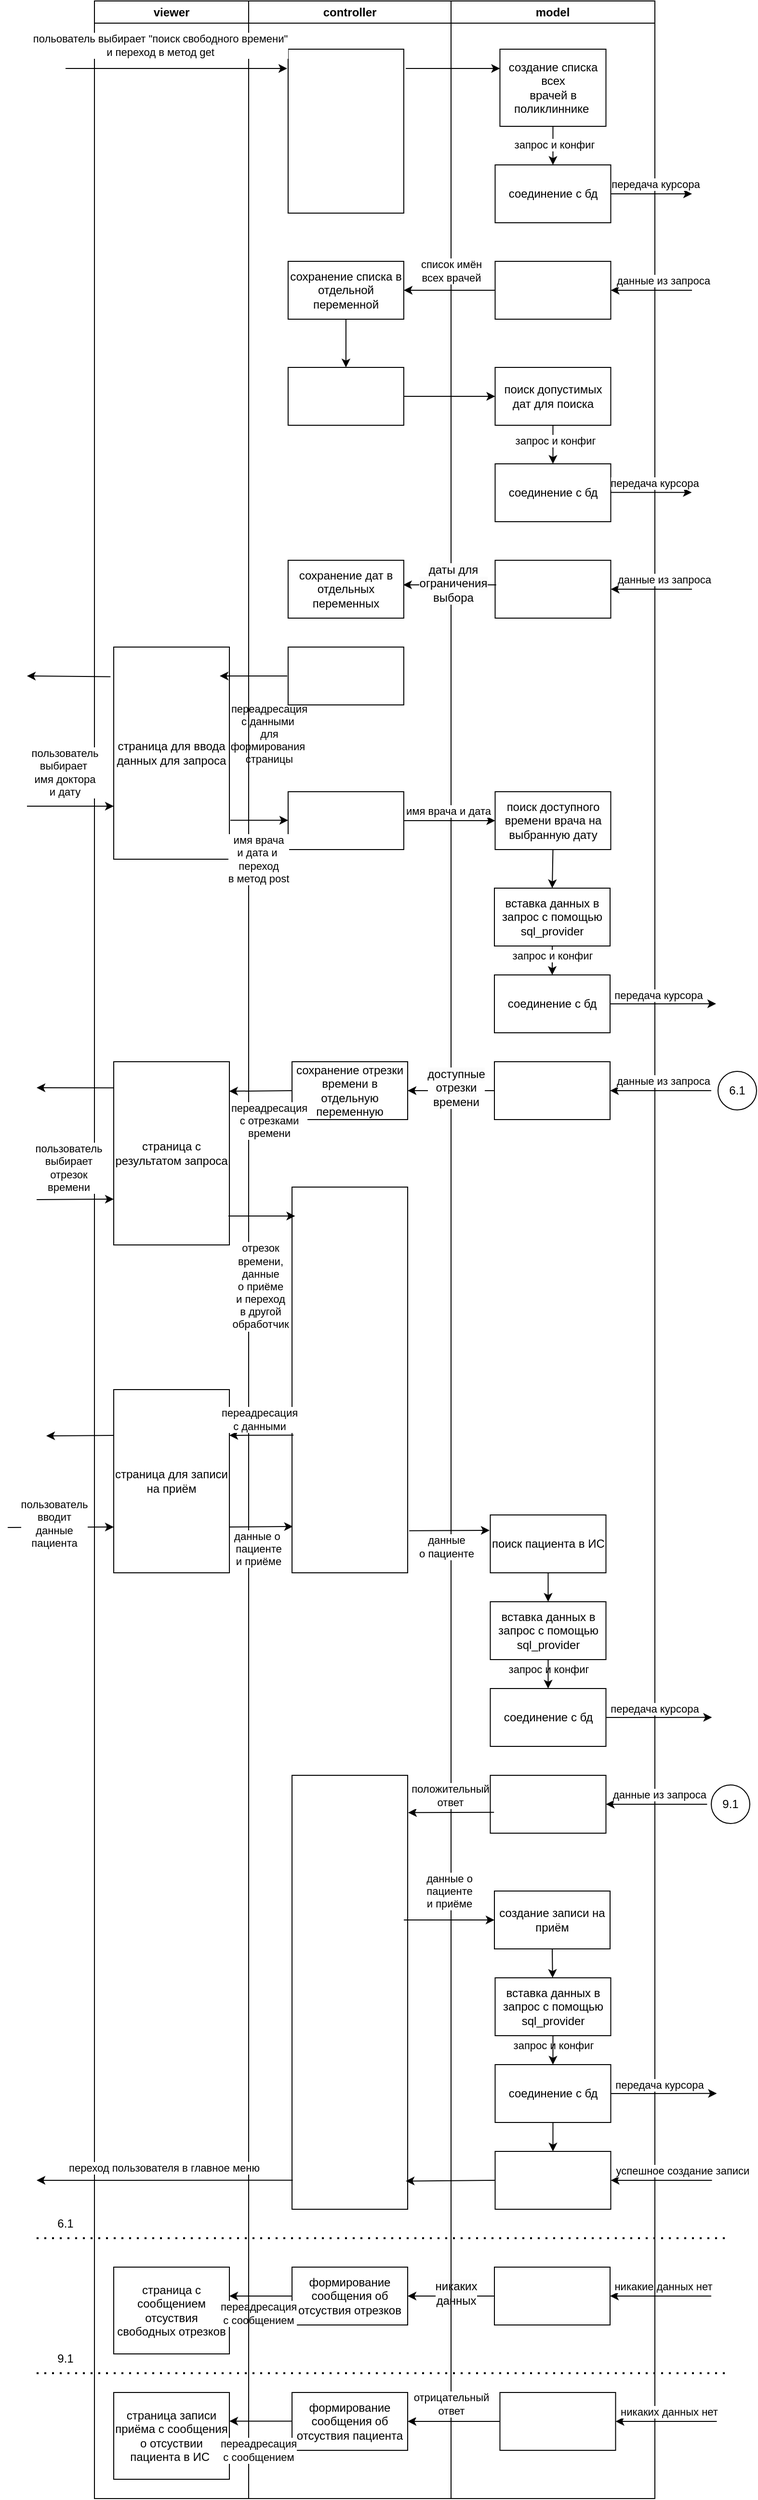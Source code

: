 <mxfile version="24.7.17">
  <diagram name="Страница — 1" id="UTkJiOwMuul65eg08QEO">
    <mxGraphModel dx="1657" dy="1751" grid="1" gridSize="10" guides="1" tooltips="1" connect="1" arrows="1" fold="1" page="1" pageScale="1" pageWidth="827" pageHeight="1169" math="0" shadow="0">
      <root>
        <mxCell id="0" />
        <mxCell id="1" parent="0" />
        <mxCell id="BD787PztK2rrlkulpmsB-1" value="viewer" style="swimlane;whiteSpace=wrap;html=1;" parent="1" vertex="1">
          <mxGeometry x="130" y="20" width="160" height="2590" as="geometry" />
        </mxCell>
        <mxCell id="BD787PztK2rrlkulpmsB-3" value="страница для ввода&lt;br&gt;данных для запроса" style="rounded=0;whiteSpace=wrap;html=1;" parent="BD787PztK2rrlkulpmsB-1" vertex="1">
          <mxGeometry x="20" y="670" width="120" height="220" as="geometry" />
        </mxCell>
        <mxCell id="BD787PztK2rrlkulpmsB-41" value="" style="endArrow=classic;html=1;rounded=0;" parent="BD787PztK2rrlkulpmsB-1" edge="1">
          <mxGeometry width="50" height="50" relative="1" as="geometry">
            <mxPoint x="200" y="700" as="sourcePoint" />
            <mxPoint x="130" y="700" as="targetPoint" />
          </mxGeometry>
        </mxCell>
        <mxCell id="JJbpoZsvW3TsITats_lq-25" value="переадресация &lt;br&gt;с данными&amp;nbsp;&lt;div&gt;для &lt;br&gt;формирования&amp;nbsp;&lt;div&gt;страницы&lt;/div&gt;&lt;/div&gt;" style="edgeLabel;html=1;align=center;verticalAlign=middle;resizable=0;points=[];" vertex="1" connectable="0" parent="BD787PztK2rrlkulpmsB-41">
          <mxGeometry x="-0.363" relative="1" as="geometry">
            <mxPoint x="3" y="60" as="offset" />
          </mxGeometry>
        </mxCell>
        <mxCell id="BD787PztK2rrlkulpmsB-63" value="" style="endArrow=classic;html=1;rounded=0;exitX=-0.028;exitY=0.14;exitDx=0;exitDy=0;exitPerimeter=0;" parent="BD787PztK2rrlkulpmsB-1" source="BD787PztK2rrlkulpmsB-3" edge="1">
          <mxGeometry width="50" height="50" relative="1" as="geometry">
            <mxPoint x="223.95" y="665" as="sourcePoint" />
            <mxPoint x="-70" y="700" as="targetPoint" />
          </mxGeometry>
        </mxCell>
        <mxCell id="BD787PztK2rrlkulpmsB-64" value="" style="endArrow=classic;html=1;rounded=0;entryX=0;entryY=0.75;entryDx=0;entryDy=0;" parent="BD787PztK2rrlkulpmsB-1" target="BD787PztK2rrlkulpmsB-3" edge="1">
          <mxGeometry width="50" height="50" relative="1" as="geometry">
            <mxPoint x="-70" y="835" as="sourcePoint" />
            <mxPoint x="273.95" y="685" as="targetPoint" />
          </mxGeometry>
        </mxCell>
        <mxCell id="BD787PztK2rrlkulpmsB-103" value="пользователь &lt;br&gt;выбирает&amp;nbsp;&lt;div&gt;имя доктора &lt;br&gt;и дату&lt;/div&gt;" style="edgeLabel;html=1;align=center;verticalAlign=middle;resizable=0;points=[];" parent="BD787PztK2rrlkulpmsB-64" vertex="1" connectable="0">
          <mxGeometry x="-0.146" relative="1" as="geometry">
            <mxPoint y="-35" as="offset" />
          </mxGeometry>
        </mxCell>
        <mxCell id="BD787PztK2rrlkulpmsB-4" value="страница с результатом запроса" style="rounded=0;whiteSpace=wrap;html=1;" parent="BD787PztK2rrlkulpmsB-1" vertex="1">
          <mxGeometry x="20" y="1100" width="120" height="190" as="geometry" />
        </mxCell>
        <mxCell id="JJbpoZsvW3TsITats_lq-45" value="страница для записи на приём" style="rounded=0;whiteSpace=wrap;html=1;" vertex="1" parent="BD787PztK2rrlkulpmsB-1">
          <mxGeometry x="20" y="1440" width="120" height="190" as="geometry" />
        </mxCell>
        <mxCell id="JJbpoZsvW3TsITats_lq-95" value="страница с сообщением отсуствия свободных отрезков" style="rounded=0;whiteSpace=wrap;html=1;" vertex="1" parent="BD787PztK2rrlkulpmsB-1">
          <mxGeometry x="20" y="2350" width="120" height="90" as="geometry" />
        </mxCell>
        <mxCell id="JJbpoZsvW3TsITats_lq-96" value="" style="rounded=0;whiteSpace=wrap;html=1;" vertex="1" parent="BD787PztK2rrlkulpmsB-1">
          <mxGeometry x="415" y="2350" width="120" height="60" as="geometry" />
        </mxCell>
        <mxCell id="JJbpoZsvW3TsITats_lq-97" value="формирование сообщения об отсуствия отрезков" style="rounded=0;whiteSpace=wrap;html=1;" vertex="1" parent="BD787PztK2rrlkulpmsB-1">
          <mxGeometry x="205" y="2350" width="120" height="60" as="geometry" />
        </mxCell>
        <mxCell id="JJbpoZsvW3TsITats_lq-98" value="" style="endArrow=classic;html=1;rounded=0;entryX=1;entryY=0.5;entryDx=0;entryDy=0;" edge="1" parent="BD787PztK2rrlkulpmsB-1" target="JJbpoZsvW3TsITats_lq-96">
          <mxGeometry width="50" height="50" relative="1" as="geometry">
            <mxPoint x="640" y="2380" as="sourcePoint" />
            <mxPoint x="490" y="2320" as="targetPoint" />
          </mxGeometry>
        </mxCell>
        <mxCell id="JJbpoZsvW3TsITats_lq-99" value="никакие данных нет" style="edgeLabel;html=1;align=center;verticalAlign=middle;resizable=0;points=[];" vertex="1" connectable="0" parent="JJbpoZsvW3TsITats_lq-98">
          <mxGeometry x="-0.546" y="-2" relative="1" as="geometry">
            <mxPoint x="-26" y="-8" as="offset" />
          </mxGeometry>
        </mxCell>
        <mxCell id="JJbpoZsvW3TsITats_lq-100" value="" style="endArrow=classic;html=1;rounded=0;exitX=0;exitY=0.5;exitDx=0;exitDy=0;entryX=1;entryY=0.5;entryDx=0;entryDy=0;" edge="1" parent="BD787PztK2rrlkulpmsB-1" source="JJbpoZsvW3TsITats_lq-96" target="JJbpoZsvW3TsITats_lq-97">
          <mxGeometry width="50" height="50" relative="1" as="geometry">
            <mxPoint x="280" y="2360" as="sourcePoint" />
            <mxPoint x="330" y="2310" as="targetPoint" />
          </mxGeometry>
        </mxCell>
        <mxCell id="JJbpoZsvW3TsITats_lq-101" value="&lt;span style=&quot;font-size: 12px; text-wrap: wrap; background-color: rgb(251, 251, 251);&quot;&gt;никаких &lt;br&gt;данных&lt;/span&gt;" style="edgeLabel;html=1;align=center;verticalAlign=middle;resizable=0;points=[];" vertex="1" connectable="0" parent="JJbpoZsvW3TsITats_lq-100">
          <mxGeometry x="-0.23" y="-3" relative="1" as="geometry">
            <mxPoint x="-6" as="offset" />
          </mxGeometry>
        </mxCell>
        <mxCell id="JJbpoZsvW3TsITats_lq-102" value="" style="endArrow=classic;html=1;rounded=0;exitX=0;exitY=0.5;exitDx=0;exitDy=0;" edge="1" parent="BD787PztK2rrlkulpmsB-1" source="JJbpoZsvW3TsITats_lq-97">
          <mxGeometry width="50" height="50" relative="1" as="geometry">
            <mxPoint x="120" y="2350" as="sourcePoint" />
            <mxPoint x="140" y="2380" as="targetPoint" />
          </mxGeometry>
        </mxCell>
        <mxCell id="JJbpoZsvW3TsITats_lq-103" value="переадресация &lt;br&gt;с сообщением" style="edgeLabel;html=1;align=center;verticalAlign=middle;resizable=0;points=[];" vertex="1" connectable="0" parent="JJbpoZsvW3TsITats_lq-102">
          <mxGeometry x="-0.003" relative="1" as="geometry">
            <mxPoint x="-3" y="18" as="offset" />
          </mxGeometry>
        </mxCell>
        <mxCell id="JJbpoZsvW3TsITats_lq-114" value="страница записи приёма с сообщения о отсуствии пациента в ИС&amp;nbsp;" style="rounded=0;whiteSpace=wrap;html=1;" vertex="1" parent="BD787PztK2rrlkulpmsB-1">
          <mxGeometry x="20" y="2480" width="120" height="90" as="geometry" />
        </mxCell>
        <mxCell id="BD787PztK2rrlkulpmsB-11" value="model" style="swimlane;whiteSpace=wrap;html=1;" parent="1" vertex="1">
          <mxGeometry x="500" y="20" width="211.48" height="2590" as="geometry" />
        </mxCell>
        <mxCell id="BD787PztK2rrlkulpmsB-85" style="edgeStyle=orthogonalEdgeStyle;rounded=0;orthogonalLoop=1;jettySize=auto;html=1;exitX=0.5;exitY=1;exitDx=0;exitDy=0;entryX=0.5;entryY=0;entryDx=0;entryDy=0;" parent="BD787PztK2rrlkulpmsB-11" source="BD787PztK2rrlkulpmsB-78" target="BD787PztK2rrlkulpmsB-83" edge="1">
          <mxGeometry relative="1" as="geometry">
            <mxPoint x="105.74" y="220" as="sourcePoint" />
          </mxGeometry>
        </mxCell>
        <mxCell id="JJbpoZsvW3TsITats_lq-3" value="запрос и конфиг" style="edgeLabel;html=1;align=center;verticalAlign=middle;resizable=0;points=[];" vertex="1" connectable="0" parent="BD787PztK2rrlkulpmsB-85">
          <mxGeometry x="-0.078" y="1" relative="1" as="geometry">
            <mxPoint as="offset" />
          </mxGeometry>
        </mxCell>
        <mxCell id="BD787PztK2rrlkulpmsB-83" value="соединение с бд" style="rounded=0;whiteSpace=wrap;html=1;" parent="BD787PztK2rrlkulpmsB-11" vertex="1">
          <mxGeometry x="45.74" y="170" width="120" height="60" as="geometry" />
        </mxCell>
        <mxCell id="BD787PztK2rrlkulpmsB-87" value="" style="rounded=0;whiteSpace=wrap;html=1;" parent="BD787PztK2rrlkulpmsB-11" vertex="1">
          <mxGeometry x="45.74" y="270" width="120" height="60" as="geometry" />
        </mxCell>
        <mxCell id="BD787PztK2rrlkulpmsB-94" value="соединение с бд" style="rounded=0;whiteSpace=wrap;html=1;" parent="BD787PztK2rrlkulpmsB-11" vertex="1">
          <mxGeometry x="45.74" y="480" width="120" height="60" as="geometry" />
        </mxCell>
        <mxCell id="BD787PztK2rrlkulpmsB-96" value="" style="rounded=0;whiteSpace=wrap;html=1;" parent="BD787PztK2rrlkulpmsB-11" vertex="1">
          <mxGeometry x="45.74" y="580" width="120" height="60" as="geometry" />
        </mxCell>
        <mxCell id="BD787PztK2rrlkulpmsB-97" value="" style="endArrow=classic;html=1;rounded=0;entryX=1;entryY=0.5;entryDx=0;entryDy=0;" parent="BD787PztK2rrlkulpmsB-11" target="BD787PztK2rrlkulpmsB-96" edge="1">
          <mxGeometry width="50" height="50" relative="1" as="geometry">
            <mxPoint x="250" y="610" as="sourcePoint" />
            <mxPoint x="-49.95" y="670" as="targetPoint" />
          </mxGeometry>
        </mxCell>
        <mxCell id="BD787PztK2rrlkulpmsB-78" value="создание списка всех&lt;br&gt;врачей в поликлиннике&amp;nbsp;" style="rounded=0;whiteSpace=wrap;html=1;" parent="BD787PztK2rrlkulpmsB-11" vertex="1">
          <mxGeometry x="50.74" y="50" width="110" height="80" as="geometry" />
        </mxCell>
        <mxCell id="JJbpoZsvW3TsITats_lq-15" value="поиск допустимых дат для поиска" style="rounded=0;whiteSpace=wrap;html=1;" vertex="1" parent="BD787PztK2rrlkulpmsB-11">
          <mxGeometry x="45.74" y="380" width="120" height="60" as="geometry" />
        </mxCell>
        <mxCell id="JJbpoZsvW3TsITats_lq-16" value="" style="endArrow=classic;html=1;rounded=0;exitX=0.5;exitY=1;exitDx=0;exitDy=0;" edge="1" parent="BD787PztK2rrlkulpmsB-11" source="JJbpoZsvW3TsITats_lq-15" target="BD787PztK2rrlkulpmsB-94">
          <mxGeometry width="50" height="50" relative="1" as="geometry">
            <mxPoint x="40" y="580" as="sourcePoint" />
            <mxPoint x="90" y="530" as="targetPoint" />
          </mxGeometry>
        </mxCell>
        <mxCell id="JJbpoZsvW3TsITats_lq-17" value="запрос и конфиг" style="edgeLabel;html=1;align=center;verticalAlign=middle;resizable=0;points=[];" vertex="1" connectable="0" parent="JJbpoZsvW3TsITats_lq-16">
          <mxGeometry x="-0.191" y="2" relative="1" as="geometry">
            <mxPoint as="offset" />
          </mxGeometry>
        </mxCell>
        <mxCell id="JJbpoZsvW3TsITats_lq-18" value="" style="endArrow=classic;html=1;rounded=0;exitX=1;exitY=0.5;exitDx=0;exitDy=0;" edge="1" parent="BD787PztK2rrlkulpmsB-11">
          <mxGeometry width="50" height="50" relative="1" as="geometry">
            <mxPoint x="165.74" y="509.66" as="sourcePoint" />
            <mxPoint x="249.74" y="509.66" as="targetPoint" />
          </mxGeometry>
        </mxCell>
        <mxCell id="JJbpoZsvW3TsITats_lq-19" value="передача курсора" style="edgeLabel;html=1;align=center;verticalAlign=middle;resizable=0;points=[];" vertex="1" connectable="0" parent="JJbpoZsvW3TsITats_lq-18">
          <mxGeometry x="0.47" y="2" relative="1" as="geometry">
            <mxPoint x="-16" y="-8" as="offset" />
          </mxGeometry>
        </mxCell>
        <mxCell id="BD787PztK2rrlkulpmsB-19" value="вставка данных в запрос с помощью sql_provider" style="rounded=0;whiteSpace=wrap;html=1;" parent="BD787PztK2rrlkulpmsB-11" vertex="1">
          <mxGeometry x="45" y="920" width="120" height="60" as="geometry" />
        </mxCell>
        <mxCell id="BD787PztK2rrlkulpmsB-20" style="edgeStyle=orthogonalEdgeStyle;rounded=0;orthogonalLoop=1;jettySize=auto;html=1;exitX=1;exitY=0.5;exitDx=0;exitDy=0;" parent="BD787PztK2rrlkulpmsB-11" source="BD787PztK2rrlkulpmsB-22" edge="1">
          <mxGeometry relative="1" as="geometry">
            <mxPoint x="275" y="1039.905" as="targetPoint" />
          </mxGeometry>
        </mxCell>
        <mxCell id="BD787PztK2rrlkulpmsB-21" value="передача курсора" style="edgeLabel;html=1;align=center;verticalAlign=middle;resizable=0;points=[];" parent="BD787PztK2rrlkulpmsB-20" vertex="1" connectable="0">
          <mxGeometry x="0.209" relative="1" as="geometry">
            <mxPoint x="-16" y="-10" as="offset" />
          </mxGeometry>
        </mxCell>
        <mxCell id="BD787PztK2rrlkulpmsB-22" value="соединение с бд" style="rounded=0;whiteSpace=wrap;html=1;" parent="BD787PztK2rrlkulpmsB-11" vertex="1">
          <mxGeometry x="45" y="1010" width="120" height="60" as="geometry" />
        </mxCell>
        <mxCell id="BD787PztK2rrlkulpmsB-23" value="" style="rounded=0;whiteSpace=wrap;html=1;" parent="BD787PztK2rrlkulpmsB-11" vertex="1">
          <mxGeometry x="45" y="1100" width="120" height="60" as="geometry" />
        </mxCell>
        <mxCell id="BD787PztK2rrlkulpmsB-26" value="" style="endArrow=classic;html=1;rounded=0;exitX=0.5;exitY=1;exitDx=0;exitDy=0;entryX=0.5;entryY=0;entryDx=0;entryDy=0;" parent="BD787PztK2rrlkulpmsB-11" source="BD787PztK2rrlkulpmsB-19" target="BD787PztK2rrlkulpmsB-22" edge="1">
          <mxGeometry width="50" height="50" relative="1" as="geometry">
            <mxPoint x="-75.0" y="1050" as="sourcePoint" />
            <mxPoint x="-25.0" y="1000" as="targetPoint" />
          </mxGeometry>
        </mxCell>
        <mxCell id="JJbpoZsvW3TsITats_lq-31" value="запрос и конфиг" style="edgeLabel;html=1;align=center;verticalAlign=middle;resizable=0;points=[];" vertex="1" connectable="0" parent="BD787PztK2rrlkulpmsB-26">
          <mxGeometry x="-0.343" relative="1" as="geometry">
            <mxPoint as="offset" />
          </mxGeometry>
        </mxCell>
        <mxCell id="JJbpoZsvW3TsITats_lq-26" value="поиск доступного времени врача на выбранную дату" style="rounded=0;whiteSpace=wrap;html=1;" vertex="1" parent="BD787PztK2rrlkulpmsB-11">
          <mxGeometry x="45.74" y="820" width="120" height="60" as="geometry" />
        </mxCell>
        <mxCell id="JJbpoZsvW3TsITats_lq-30" value="" style="endArrow=classic;html=1;rounded=0;exitX=0.5;exitY=1;exitDx=0;exitDy=0;entryX=0.5;entryY=0;entryDx=0;entryDy=0;" edge="1" parent="BD787PztK2rrlkulpmsB-11" source="JJbpoZsvW3TsITats_lq-26" target="BD787PztK2rrlkulpmsB-19">
          <mxGeometry width="50" height="50" relative="1" as="geometry">
            <mxPoint x="70" y="910" as="sourcePoint" />
            <mxPoint x="120" y="860" as="targetPoint" />
          </mxGeometry>
        </mxCell>
        <mxCell id="JJbpoZsvW3TsITats_lq-54" value="поиск пациента в ИС" style="rounded=0;whiteSpace=wrap;html=1;" vertex="1" parent="BD787PztK2rrlkulpmsB-11">
          <mxGeometry x="40.74" y="1570" width="120" height="60" as="geometry" />
        </mxCell>
        <mxCell id="JJbpoZsvW3TsITats_lq-57" value="вставка данных в запрос с помощью sql_provider" style="rounded=0;whiteSpace=wrap;html=1;" vertex="1" parent="BD787PztK2rrlkulpmsB-11">
          <mxGeometry x="40.74" y="1660" width="120" height="60" as="geometry" />
        </mxCell>
        <mxCell id="JJbpoZsvW3TsITats_lq-58" style="edgeStyle=orthogonalEdgeStyle;rounded=0;orthogonalLoop=1;jettySize=auto;html=1;exitX=1;exitY=0.5;exitDx=0;exitDy=0;" edge="1" parent="BD787PztK2rrlkulpmsB-11" source="JJbpoZsvW3TsITats_lq-60">
          <mxGeometry relative="1" as="geometry">
            <mxPoint x="270.74" y="1779.905" as="targetPoint" />
          </mxGeometry>
        </mxCell>
        <mxCell id="JJbpoZsvW3TsITats_lq-59" value="передача курсора" style="edgeLabel;html=1;align=center;verticalAlign=middle;resizable=0;points=[];" vertex="1" connectable="0" parent="JJbpoZsvW3TsITats_lq-58">
          <mxGeometry x="0.209" relative="1" as="geometry">
            <mxPoint x="-16" y="-10" as="offset" />
          </mxGeometry>
        </mxCell>
        <mxCell id="JJbpoZsvW3TsITats_lq-60" value="соединение с бд" style="rounded=0;whiteSpace=wrap;html=1;" vertex="1" parent="BD787PztK2rrlkulpmsB-11">
          <mxGeometry x="40.74" y="1750" width="120" height="60" as="geometry" />
        </mxCell>
        <mxCell id="JJbpoZsvW3TsITats_lq-61" value="" style="rounded=0;whiteSpace=wrap;html=1;" vertex="1" parent="BD787PztK2rrlkulpmsB-11">
          <mxGeometry x="40.74" y="1840" width="120" height="60" as="geometry" />
        </mxCell>
        <mxCell id="JJbpoZsvW3TsITats_lq-62" value="запрос и конфиг" style="edgeLabel;html=1;align=center;verticalAlign=middle;resizable=0;points=[];" vertex="1" connectable="0" parent="BD787PztK2rrlkulpmsB-11">
          <mxGeometry x="100.74" y="1730" as="geometry" />
        </mxCell>
        <mxCell id="JJbpoZsvW3TsITats_lq-63" value="" style="endArrow=classic;html=1;rounded=0;entryX=1;entryY=0.5;entryDx=0;entryDy=0;" edge="1" parent="BD787PztK2rrlkulpmsB-11" target="JJbpoZsvW3TsITats_lq-61">
          <mxGeometry width="50" height="50" relative="1" as="geometry">
            <mxPoint x="265.74" y="1870" as="sourcePoint" />
            <mxPoint x="115.74" y="1810" as="targetPoint" />
          </mxGeometry>
        </mxCell>
        <mxCell id="JJbpoZsvW3TsITats_lq-64" value="данные из запроса" style="edgeLabel;html=1;align=center;verticalAlign=middle;resizable=0;points=[];" vertex="1" connectable="0" parent="JJbpoZsvW3TsITats_lq-63">
          <mxGeometry x="-0.546" y="-2" relative="1" as="geometry">
            <mxPoint x="-26" y="-8" as="offset" />
          </mxGeometry>
        </mxCell>
        <mxCell id="JJbpoZsvW3TsITats_lq-65" value="" style="endArrow=classic;html=1;rounded=0;exitX=0.5;exitY=1;exitDx=0;exitDy=0;entryX=0.5;entryY=0;entryDx=0;entryDy=0;" edge="1" parent="BD787PztK2rrlkulpmsB-11" source="JJbpoZsvW3TsITats_lq-54" target="JJbpoZsvW3TsITats_lq-57">
          <mxGeometry width="50" height="50" relative="1" as="geometry">
            <mxPoint x="-10" y="1770" as="sourcePoint" />
            <mxPoint x="40" y="1720" as="targetPoint" />
          </mxGeometry>
        </mxCell>
        <mxCell id="JJbpoZsvW3TsITats_lq-66" value="" style="endArrow=classic;html=1;rounded=0;exitX=0.5;exitY=1;exitDx=0;exitDy=0;" edge="1" parent="BD787PztK2rrlkulpmsB-11" source="JJbpoZsvW3TsITats_lq-57" target="JJbpoZsvW3TsITats_lq-60">
          <mxGeometry width="50" height="50" relative="1" as="geometry">
            <mxPoint x="-10" y="1810" as="sourcePoint" />
            <mxPoint x="40" y="1760" as="targetPoint" />
          </mxGeometry>
        </mxCell>
        <mxCell id="JJbpoZsvW3TsITats_lq-72" value="создание записи на приём" style="rounded=0;whiteSpace=wrap;html=1;" vertex="1" parent="BD787PztK2rrlkulpmsB-11">
          <mxGeometry x="45" y="1960" width="120" height="60" as="geometry" />
        </mxCell>
        <mxCell id="JJbpoZsvW3TsITats_lq-76" value="вставка данных в запрос с помощью sql_provider" style="rounded=0;whiteSpace=wrap;html=1;" vertex="1" parent="BD787PztK2rrlkulpmsB-11">
          <mxGeometry x="45.74" y="2050" width="120" height="60" as="geometry" />
        </mxCell>
        <mxCell id="JJbpoZsvW3TsITats_lq-77" style="edgeStyle=orthogonalEdgeStyle;rounded=0;orthogonalLoop=1;jettySize=auto;html=1;exitX=1;exitY=0.5;exitDx=0;exitDy=0;" edge="1" parent="BD787PztK2rrlkulpmsB-11" source="JJbpoZsvW3TsITats_lq-79">
          <mxGeometry relative="1" as="geometry">
            <mxPoint x="275.74" y="2169.905" as="targetPoint" />
          </mxGeometry>
        </mxCell>
        <mxCell id="JJbpoZsvW3TsITats_lq-78" value="передача курсора" style="edgeLabel;html=1;align=center;verticalAlign=middle;resizable=0;points=[];" vertex="1" connectable="0" parent="JJbpoZsvW3TsITats_lq-77">
          <mxGeometry x="0.209" relative="1" as="geometry">
            <mxPoint x="-16" y="-10" as="offset" />
          </mxGeometry>
        </mxCell>
        <mxCell id="JJbpoZsvW3TsITats_lq-79" value="соединение с бд" style="rounded=0;whiteSpace=wrap;html=1;" vertex="1" parent="BD787PztK2rrlkulpmsB-11">
          <mxGeometry x="45.74" y="2140" width="120" height="60" as="geometry" />
        </mxCell>
        <mxCell id="JJbpoZsvW3TsITats_lq-80" value="" style="rounded=0;whiteSpace=wrap;html=1;" vertex="1" parent="BD787PztK2rrlkulpmsB-11">
          <mxGeometry x="45.74" y="2230" width="120" height="60" as="geometry" />
        </mxCell>
        <mxCell id="JJbpoZsvW3TsITats_lq-81" value="запрос и конфиг" style="edgeLabel;html=1;align=center;verticalAlign=middle;resizable=0;points=[];" vertex="1" connectable="0" parent="BD787PztK2rrlkulpmsB-11">
          <mxGeometry x="105.74" y="2120" as="geometry" />
        </mxCell>
        <mxCell id="JJbpoZsvW3TsITats_lq-82" value="" style="endArrow=classic;html=1;rounded=0;entryX=1;entryY=0.5;entryDx=0;entryDy=0;" edge="1" parent="BD787PztK2rrlkulpmsB-11" target="JJbpoZsvW3TsITats_lq-80">
          <mxGeometry width="50" height="50" relative="1" as="geometry">
            <mxPoint x="270.74" y="2260" as="sourcePoint" />
            <mxPoint x="120.74" y="2200" as="targetPoint" />
          </mxGeometry>
        </mxCell>
        <mxCell id="JJbpoZsvW3TsITats_lq-83" value="успешное создание записи" style="edgeLabel;html=1;align=center;verticalAlign=middle;resizable=0;points=[];" vertex="1" connectable="0" parent="JJbpoZsvW3TsITats_lq-82">
          <mxGeometry x="-0.546" y="-2" relative="1" as="geometry">
            <mxPoint x="-7" y="-8" as="offset" />
          </mxGeometry>
        </mxCell>
        <mxCell id="JJbpoZsvW3TsITats_lq-84" value="" style="endArrow=classic;html=1;rounded=0;exitX=0.5;exitY=1;exitDx=0;exitDy=0;" edge="1" parent="BD787PztK2rrlkulpmsB-11" source="JJbpoZsvW3TsITats_lq-72" target="JJbpoZsvW3TsITats_lq-76">
          <mxGeometry width="50" height="50" relative="1" as="geometry">
            <mxPoint x="130" y="2170" as="sourcePoint" />
            <mxPoint x="180" y="2120" as="targetPoint" />
          </mxGeometry>
        </mxCell>
        <mxCell id="JJbpoZsvW3TsITats_lq-85" value="" style="endArrow=classic;html=1;rounded=0;exitX=0.5;exitY=1;exitDx=0;exitDy=0;entryX=0.5;entryY=0;entryDx=0;entryDy=0;" edge="1" parent="BD787PztK2rrlkulpmsB-11" source="JJbpoZsvW3TsITats_lq-76" target="JJbpoZsvW3TsITats_lq-79">
          <mxGeometry width="50" height="50" relative="1" as="geometry">
            <mxPoint x="130" y="2170" as="sourcePoint" />
            <mxPoint x="180" y="2120" as="targetPoint" />
          </mxGeometry>
        </mxCell>
        <mxCell id="JJbpoZsvW3TsITats_lq-86" value="" style="endArrow=classic;html=1;rounded=0;exitX=0.5;exitY=1;exitDx=0;exitDy=0;" edge="1" parent="BD787PztK2rrlkulpmsB-11" source="JJbpoZsvW3TsITats_lq-79" target="JJbpoZsvW3TsITats_lq-80">
          <mxGeometry width="50" height="50" relative="1" as="geometry">
            <mxPoint x="130" y="2170" as="sourcePoint" />
            <mxPoint x="180" y="2120" as="targetPoint" />
          </mxGeometry>
        </mxCell>
        <mxCell id="JJbpoZsvW3TsITats_lq-108" value="" style="rounded=0;whiteSpace=wrap;html=1;" vertex="1" parent="BD787PztK2rrlkulpmsB-11">
          <mxGeometry x="50.74" y="2480" width="120" height="60" as="geometry" />
        </mxCell>
        <mxCell id="JJbpoZsvW3TsITats_lq-109" value="" style="endArrow=classic;html=1;rounded=0;entryX=1;entryY=0.5;entryDx=0;entryDy=0;" edge="1" parent="BD787PztK2rrlkulpmsB-11" target="JJbpoZsvW3TsITats_lq-108">
          <mxGeometry width="50" height="50" relative="1" as="geometry">
            <mxPoint x="275.74" y="2510" as="sourcePoint" />
            <mxPoint x="125.74" y="2450" as="targetPoint" />
          </mxGeometry>
        </mxCell>
        <mxCell id="JJbpoZsvW3TsITats_lq-110" value="никаких данных нет" style="edgeLabel;html=1;align=center;verticalAlign=middle;resizable=0;points=[];" vertex="1" connectable="0" parent="JJbpoZsvW3TsITats_lq-109">
          <mxGeometry x="-0.546" y="-2" relative="1" as="geometry">
            <mxPoint x="-26" y="-8" as="offset" />
          </mxGeometry>
        </mxCell>
        <mxCell id="BD787PztK2rrlkulpmsB-38" value="controller" style="swimlane;whiteSpace=wrap;html=1;" parent="1" vertex="1">
          <mxGeometry x="290" y="20" width="210" height="2590" as="geometry" />
        </mxCell>
        <mxCell id="BD787PztK2rrlkulpmsB-44" value="" style="rounded=0;whiteSpace=wrap;html=1;" parent="BD787PztK2rrlkulpmsB-38" vertex="1">
          <mxGeometry x="40.95" y="820" width="120" height="60" as="geometry" />
        </mxCell>
        <mxCell id="BD787PztK2rrlkulpmsB-62" value="" style="endArrow=classic;html=1;rounded=0;exitX=0.995;exitY=0.86;exitDx=0;exitDy=0;exitPerimeter=0;" parent="BD787PztK2rrlkulpmsB-38" edge="1">
          <mxGeometry width="50" height="50" relative="1" as="geometry">
            <mxPoint x="-19.05" y="849.66" as="sourcePoint" />
            <mxPoint x="40.95" y="849.63" as="targetPoint" />
          </mxGeometry>
        </mxCell>
        <mxCell id="BD787PztK2rrlkulpmsB-102" value="имя врача &lt;br&gt;и дата и&amp;nbsp;&lt;br&gt;переход &lt;br&gt;в метод post" style="edgeLabel;html=1;align=center;verticalAlign=middle;resizable=0;points=[];" parent="BD787PztK2rrlkulpmsB-62" vertex="1" connectable="0">
          <mxGeometry x="0.325" relative="1" as="geometry">
            <mxPoint x="-11" y="40" as="offset" />
          </mxGeometry>
        </mxCell>
        <mxCell id="JJbpoZsvW3TsITats_lq-1" value="" style="rounded=0;whiteSpace=wrap;html=1;" vertex="1" parent="BD787PztK2rrlkulpmsB-38">
          <mxGeometry x="40.95" y="50" width="120" height="170" as="geometry" />
        </mxCell>
        <mxCell id="JJbpoZsvW3TsITats_lq-9" value="сохранение списка в отдельной переменной" style="rounded=0;whiteSpace=wrap;html=1;" vertex="1" parent="BD787PztK2rrlkulpmsB-38">
          <mxGeometry x="40.95" y="270" width="120" height="60" as="geometry" />
        </mxCell>
        <mxCell id="JJbpoZsvW3TsITats_lq-12" value="" style="rounded=0;whiteSpace=wrap;html=1;" vertex="1" parent="BD787PztK2rrlkulpmsB-38">
          <mxGeometry x="40.95" y="380" width="120" height="60" as="geometry" />
        </mxCell>
        <mxCell id="JJbpoZsvW3TsITats_lq-13" value="" style="endArrow=classic;html=1;rounded=0;exitX=0.5;exitY=1;exitDx=0;exitDy=0;entryX=0.5;entryY=0;entryDx=0;entryDy=0;" edge="1" parent="BD787PztK2rrlkulpmsB-38" source="JJbpoZsvW3TsITats_lq-9" target="JJbpoZsvW3TsITats_lq-12">
          <mxGeometry width="50" height="50" relative="1" as="geometry">
            <mxPoint x="160" y="450" as="sourcePoint" />
            <mxPoint x="210" y="400" as="targetPoint" />
          </mxGeometry>
        </mxCell>
        <mxCell id="JJbpoZsvW3TsITats_lq-21" value="сохранение дат в отдельных переменных" style="rounded=0;whiteSpace=wrap;html=1;" vertex="1" parent="BD787PztK2rrlkulpmsB-38">
          <mxGeometry x="40.95" y="580" width="120" height="60" as="geometry" />
        </mxCell>
        <mxCell id="JJbpoZsvW3TsITats_lq-24" value="" style="rounded=0;whiteSpace=wrap;html=1;" vertex="1" parent="BD787PztK2rrlkulpmsB-38">
          <mxGeometry x="40.95" y="670" width="120" height="60" as="geometry" />
        </mxCell>
        <mxCell id="JJbpoZsvW3TsITats_lq-34" value="сохранение отрезки времени в отдельную переменную" style="rounded=0;whiteSpace=wrap;html=1;" vertex="1" parent="BD787PztK2rrlkulpmsB-38">
          <mxGeometry x="45" y="1100" width="120" height="60" as="geometry" />
        </mxCell>
        <mxCell id="JJbpoZsvW3TsITats_lq-42" value="" style="rounded=0;whiteSpace=wrap;html=1;" vertex="1" parent="BD787PztK2rrlkulpmsB-38">
          <mxGeometry x="45" y="1230" width="120" height="400" as="geometry" />
        </mxCell>
        <mxCell id="JJbpoZsvW3TsITats_lq-67" value="" style="rounded=0;whiteSpace=wrap;html=1;" vertex="1" parent="BD787PztK2rrlkulpmsB-38">
          <mxGeometry x="45" y="1840" width="120" height="450" as="geometry" />
        </mxCell>
        <mxCell id="JJbpoZsvW3TsITats_lq-113" value="формирование сообщения об отсуствия пациента" style="rounded=0;whiteSpace=wrap;html=1;" vertex="1" parent="BD787PztK2rrlkulpmsB-38">
          <mxGeometry x="45" y="2480" width="120" height="60" as="geometry" />
        </mxCell>
        <mxCell id="JJbpoZsvW3TsITats_lq-117" value="" style="endArrow=classic;html=1;rounded=0;exitX=0;exitY=0.5;exitDx=0;exitDy=0;" edge="1" parent="BD787PztK2rrlkulpmsB-38">
          <mxGeometry width="50" height="50" relative="1" as="geometry">
            <mxPoint x="45" y="2509.75" as="sourcePoint" />
            <mxPoint x="-20" y="2509.75" as="targetPoint" />
          </mxGeometry>
        </mxCell>
        <mxCell id="JJbpoZsvW3TsITats_lq-118" value="переадресация &lt;br&gt;с сообщением" style="edgeLabel;html=1;align=center;verticalAlign=middle;resizable=0;points=[];" vertex="1" connectable="0" parent="JJbpoZsvW3TsITats_lq-117">
          <mxGeometry x="-0.003" relative="1" as="geometry">
            <mxPoint x="-3" y="30" as="offset" />
          </mxGeometry>
        </mxCell>
        <mxCell id="BD787PztK2rrlkulpmsB-61" value="" style="endArrow=classic;html=1;rounded=0;" parent="1" edge="1">
          <mxGeometry width="50" height="50" relative="1" as="geometry">
            <mxPoint x="100" y="90" as="sourcePoint" />
            <mxPoint x="330" y="90" as="targetPoint" />
          </mxGeometry>
        </mxCell>
        <mxCell id="BD787PztK2rrlkulpmsB-79" value="польователь выбирает &quot;поиск свободного времени&quot;&lt;div&gt;и переход в метод get&lt;/div&gt;" style="edgeLabel;html=1;align=center;verticalAlign=middle;resizable=0;points=[];" parent="BD787PztK2rrlkulpmsB-61" vertex="1" connectable="0">
          <mxGeometry x="0.1" relative="1" as="geometry">
            <mxPoint x="-29" y="-24" as="offset" />
          </mxGeometry>
        </mxCell>
        <mxCell id="JJbpoZsvW3TsITats_lq-2" value="" style="endArrow=classic;html=1;rounded=0;entryX=0;entryY=0.25;entryDx=0;entryDy=0;" edge="1" parent="1" target="BD787PztK2rrlkulpmsB-78">
          <mxGeometry width="50" height="50" relative="1" as="geometry">
            <mxPoint x="453" y="90" as="sourcePoint" />
            <mxPoint x="500" y="120" as="targetPoint" />
          </mxGeometry>
        </mxCell>
        <mxCell id="JJbpoZsvW3TsITats_lq-5" value="" style="endArrow=classic;html=1;rounded=0;exitX=1;exitY=0.5;exitDx=0;exitDy=0;" edge="1" parent="1" source="BD787PztK2rrlkulpmsB-83">
          <mxGeometry width="50" height="50" relative="1" as="geometry">
            <mxPoint x="580" y="260" as="sourcePoint" />
            <mxPoint x="750" y="220" as="targetPoint" />
          </mxGeometry>
        </mxCell>
        <mxCell id="JJbpoZsvW3TsITats_lq-6" value="передача курсора" style="edgeLabel;html=1;align=center;verticalAlign=middle;resizable=0;points=[];" vertex="1" connectable="0" parent="JJbpoZsvW3TsITats_lq-5">
          <mxGeometry x="0.47" y="2" relative="1" as="geometry">
            <mxPoint x="-16" y="-8" as="offset" />
          </mxGeometry>
        </mxCell>
        <mxCell id="JJbpoZsvW3TsITats_lq-7" value="" style="endArrow=classic;html=1;rounded=0;entryX=1;entryY=0.5;entryDx=0;entryDy=0;" edge="1" parent="1" target="BD787PztK2rrlkulpmsB-87">
          <mxGeometry width="50" height="50" relative="1" as="geometry">
            <mxPoint x="750" y="320" as="sourcePoint" />
            <mxPoint x="630" y="280" as="targetPoint" />
          </mxGeometry>
        </mxCell>
        <mxCell id="JJbpoZsvW3TsITats_lq-8" value="данные из запроса" style="edgeLabel;html=1;align=center;verticalAlign=middle;resizable=0;points=[];" vertex="1" connectable="0" parent="JJbpoZsvW3TsITats_lq-7">
          <mxGeometry x="-0.601" y="-2" relative="1" as="geometry">
            <mxPoint x="-13" y="-8" as="offset" />
          </mxGeometry>
        </mxCell>
        <mxCell id="JJbpoZsvW3TsITats_lq-10" value="" style="endArrow=classic;html=1;rounded=0;exitX=0;exitY=0.5;exitDx=0;exitDy=0;entryX=1;entryY=0.5;entryDx=0;entryDy=0;" edge="1" parent="1" source="BD787PztK2rrlkulpmsB-87" target="JJbpoZsvW3TsITats_lq-9">
          <mxGeometry width="50" height="50" relative="1" as="geometry">
            <mxPoint x="510" y="330" as="sourcePoint" />
            <mxPoint x="560" y="280" as="targetPoint" />
          </mxGeometry>
        </mxCell>
        <mxCell id="JJbpoZsvW3TsITats_lq-11" value="список имён &lt;br&gt;всех врачей" style="edgeLabel;html=1;align=center;verticalAlign=middle;resizable=0;points=[];" vertex="1" connectable="0" parent="JJbpoZsvW3TsITats_lq-10">
          <mxGeometry x="0.236" y="-1" relative="1" as="geometry">
            <mxPoint x="13" y="-19" as="offset" />
          </mxGeometry>
        </mxCell>
        <mxCell id="JJbpoZsvW3TsITats_lq-14" value="" style="endArrow=classic;html=1;rounded=0;exitX=1;exitY=0.5;exitDx=0;exitDy=0;entryX=0;entryY=0.5;entryDx=0;entryDy=0;" edge="1" parent="1" source="JJbpoZsvW3TsITats_lq-12">
          <mxGeometry width="50" height="50" relative="1" as="geometry">
            <mxPoint x="450" y="470" as="sourcePoint" />
            <mxPoint x="545.74" y="430" as="targetPoint" />
          </mxGeometry>
        </mxCell>
        <mxCell id="JJbpoZsvW3TsITats_lq-20" value="данные из запроса" style="edgeLabel;html=1;align=center;verticalAlign=middle;resizable=0;points=[];" vertex="1" connectable="0" parent="1">
          <mxGeometry x="720.598" y="620" as="geometry" />
        </mxCell>
        <mxCell id="JJbpoZsvW3TsITats_lq-22" value="" style="endArrow=classic;html=1;rounded=0;exitX=0.009;exitY=0.424;exitDx=0;exitDy=0;exitPerimeter=0;entryX=0.995;entryY=0.424;entryDx=0;entryDy=0;entryPerimeter=0;" edge="1" parent="1" source="BD787PztK2rrlkulpmsB-96" target="JJbpoZsvW3TsITats_lq-21">
          <mxGeometry width="50" height="50" relative="1" as="geometry">
            <mxPoint x="420" y="600" as="sourcePoint" />
            <mxPoint x="470" y="550" as="targetPoint" />
          </mxGeometry>
        </mxCell>
        <mxCell id="JJbpoZsvW3TsITats_lq-23" value="&lt;span style=&quot;font-size: 12px; text-wrap: wrap; background-color: rgb(251, 251, 251);&quot;&gt;даты для &lt;br&gt;ограничения &lt;br&gt;выбора&lt;/span&gt;" style="edgeLabel;html=1;align=center;verticalAlign=middle;resizable=0;points=[];" vertex="1" connectable="0" parent="JJbpoZsvW3TsITats_lq-22">
          <mxGeometry x="-0.18" y="1" relative="1" as="geometry">
            <mxPoint x="-6" y="-3" as="offset" />
          </mxGeometry>
        </mxCell>
        <mxCell id="JJbpoZsvW3TsITats_lq-27" value="" style="endArrow=classic;html=1;rounded=0;exitX=1;exitY=0.5;exitDx=0;exitDy=0;entryX=0;entryY=0.5;entryDx=0;entryDy=0;" edge="1" parent="1" source="BD787PztK2rrlkulpmsB-44" target="JJbpoZsvW3TsITats_lq-26">
          <mxGeometry width="50" height="50" relative="1" as="geometry">
            <mxPoint x="370" y="930" as="sourcePoint" />
            <mxPoint x="420" y="880" as="targetPoint" />
          </mxGeometry>
        </mxCell>
        <mxCell id="JJbpoZsvW3TsITats_lq-28" value="имя врача и дата" style="edgeLabel;html=1;align=center;verticalAlign=middle;resizable=0;points=[];" vertex="1" connectable="0" parent="JJbpoZsvW3TsITats_lq-27">
          <mxGeometry x="-0.251" y="-3" relative="1" as="geometry">
            <mxPoint x="10" y="-13" as="offset" />
          </mxGeometry>
        </mxCell>
        <mxCell id="JJbpoZsvW3TsITats_lq-32" value="" style="endArrow=classic;html=1;rounded=0;entryX=1;entryY=0.5;entryDx=0;entryDy=0;" edge="1" parent="1" target="BD787PztK2rrlkulpmsB-23">
          <mxGeometry width="50" height="50" relative="1" as="geometry">
            <mxPoint x="770" y="1150" as="sourcePoint" />
            <mxPoint x="620" y="1090" as="targetPoint" />
          </mxGeometry>
        </mxCell>
        <mxCell id="JJbpoZsvW3TsITats_lq-33" value="данные из запроса" style="edgeLabel;html=1;align=center;verticalAlign=middle;resizable=0;points=[];" vertex="1" connectable="0" parent="JJbpoZsvW3TsITats_lq-32">
          <mxGeometry x="-0.546" y="-2" relative="1" as="geometry">
            <mxPoint x="-26" y="-8" as="offset" />
          </mxGeometry>
        </mxCell>
        <mxCell id="JJbpoZsvW3TsITats_lq-35" value="" style="endArrow=classic;html=1;rounded=0;exitX=0;exitY=0.5;exitDx=0;exitDy=0;entryX=1;entryY=0.5;entryDx=0;entryDy=0;" edge="1" parent="1" source="BD787PztK2rrlkulpmsB-23" target="JJbpoZsvW3TsITats_lq-34">
          <mxGeometry width="50" height="50" relative="1" as="geometry">
            <mxPoint x="410" y="1130" as="sourcePoint" />
            <mxPoint x="460" y="1080" as="targetPoint" />
          </mxGeometry>
        </mxCell>
        <mxCell id="JJbpoZsvW3TsITats_lq-36" value="&lt;span style=&quot;font-size: 12px; text-wrap: wrap; background-color: rgb(251, 251, 251);&quot;&gt;доступные &lt;br&gt;отрезки &lt;br&gt;времени&lt;/span&gt;" style="edgeLabel;html=1;align=center;verticalAlign=middle;resizable=0;points=[];" vertex="1" connectable="0" parent="JJbpoZsvW3TsITats_lq-35">
          <mxGeometry x="-0.23" y="-3" relative="1" as="geometry">
            <mxPoint x="-6" as="offset" />
          </mxGeometry>
        </mxCell>
        <mxCell id="JJbpoZsvW3TsITats_lq-37" value="" style="endArrow=classic;html=1;rounded=0;exitX=0;exitY=0.5;exitDx=0;exitDy=0;entryX=0.999;entryY=0.161;entryDx=0;entryDy=0;entryPerimeter=0;" edge="1" parent="1" source="JJbpoZsvW3TsITats_lq-34" target="BD787PztK2rrlkulpmsB-4">
          <mxGeometry width="50" height="50" relative="1" as="geometry">
            <mxPoint x="250" y="1120" as="sourcePoint" />
            <mxPoint x="300" y="1070" as="targetPoint" />
          </mxGeometry>
        </mxCell>
        <mxCell id="JJbpoZsvW3TsITats_lq-38" value="переадресация &lt;br&gt;с отрезками &lt;br&gt;времени" style="edgeLabel;html=1;align=center;verticalAlign=middle;resizable=0;points=[];" vertex="1" connectable="0" parent="JJbpoZsvW3TsITats_lq-37">
          <mxGeometry x="-0.003" relative="1" as="geometry">
            <mxPoint x="8" y="30" as="offset" />
          </mxGeometry>
        </mxCell>
        <mxCell id="JJbpoZsvW3TsITats_lq-39" value="" style="endArrow=classic;html=1;rounded=0;exitX=0.004;exitY=0.143;exitDx=0;exitDy=0;exitPerimeter=0;" edge="1" parent="1" source="BD787PztK2rrlkulpmsB-4">
          <mxGeometry width="50" height="50" relative="1" as="geometry">
            <mxPoint x="250" y="1290" as="sourcePoint" />
            <mxPoint x="70" y="1147" as="targetPoint" />
          </mxGeometry>
        </mxCell>
        <mxCell id="JJbpoZsvW3TsITats_lq-40" value="" style="endArrow=classic;html=1;rounded=0;entryX=0;entryY=0.75;entryDx=0;entryDy=0;" edge="1" parent="1" target="BD787PztK2rrlkulpmsB-4">
          <mxGeometry width="50" height="50" relative="1" as="geometry">
            <mxPoint x="70" y="1263" as="sourcePoint" />
            <mxPoint x="300" y="1240" as="targetPoint" />
          </mxGeometry>
        </mxCell>
        <mxCell id="JJbpoZsvW3TsITats_lq-41" value="пользователь &lt;br&gt;выбирает &lt;br&gt;отрезок &lt;br&gt;времени" style="edgeLabel;html=1;align=center;verticalAlign=middle;resizable=0;points=[];" vertex="1" connectable="0" parent="JJbpoZsvW3TsITats_lq-40">
          <mxGeometry x="-0.163" y="-3" relative="1" as="geometry">
            <mxPoint x="-1" y="-36" as="offset" />
          </mxGeometry>
        </mxCell>
        <mxCell id="JJbpoZsvW3TsITats_lq-43" value="" style="endArrow=classic;html=1;rounded=0;entryX=0.027;entryY=0.075;entryDx=0;entryDy=0;entryPerimeter=0;" edge="1" parent="1" target="JJbpoZsvW3TsITats_lq-42">
          <mxGeometry width="50" height="50" relative="1" as="geometry">
            <mxPoint x="269" y="1280" as="sourcePoint" />
            <mxPoint x="370" y="1220" as="targetPoint" />
          </mxGeometry>
        </mxCell>
        <mxCell id="JJbpoZsvW3TsITats_lq-44" value="отрезок &lt;br&gt;времени, &lt;br&gt;данные &lt;br&gt;о приёме&lt;br&gt;и переход &lt;br&gt;в другой &lt;br&gt;обработчик" style="edgeLabel;html=1;align=center;verticalAlign=middle;resizable=0;points=[];" vertex="1" connectable="0" parent="JJbpoZsvW3TsITats_lq-43">
          <mxGeometry x="-0.126" y="1" relative="1" as="geometry">
            <mxPoint x="2" y="74" as="offset" />
          </mxGeometry>
        </mxCell>
        <mxCell id="JJbpoZsvW3TsITats_lq-46" value="" style="endArrow=classic;html=1;rounded=0;exitX=0.013;exitY=0.643;exitDx=0;exitDy=0;exitPerimeter=0;entryX=1;entryY=0.25;entryDx=0;entryDy=0;" edge="1" parent="1" source="JJbpoZsvW3TsITats_lq-42" target="JJbpoZsvW3TsITats_lq-45">
          <mxGeometry width="50" height="50" relative="1" as="geometry">
            <mxPoint x="340" y="1560" as="sourcePoint" />
            <mxPoint x="390" y="1510" as="targetPoint" />
          </mxGeometry>
        </mxCell>
        <mxCell id="JJbpoZsvW3TsITats_lq-49" value="переадресация &lt;br&gt;с данными" style="edgeLabel;html=1;align=center;verticalAlign=middle;resizable=0;points=[];" vertex="1" connectable="0" parent="JJbpoZsvW3TsITats_lq-46">
          <mxGeometry x="0.161" y="2" relative="1" as="geometry">
            <mxPoint x="3" y="-19" as="offset" />
          </mxGeometry>
        </mxCell>
        <mxCell id="JJbpoZsvW3TsITats_lq-47" value="" style="endArrow=classic;html=1;rounded=0;exitX=0;exitY=0.25;exitDx=0;exitDy=0;" edge="1" parent="1" source="JJbpoZsvW3TsITats_lq-45">
          <mxGeometry width="50" height="50" relative="1" as="geometry">
            <mxPoint x="200" y="1560" as="sourcePoint" />
            <mxPoint x="80" y="1508" as="targetPoint" />
          </mxGeometry>
        </mxCell>
        <mxCell id="JJbpoZsvW3TsITats_lq-48" value="" style="endArrow=classic;html=1;rounded=0;entryX=0;entryY=0.75;entryDx=0;entryDy=0;" edge="1" parent="1" target="JJbpoZsvW3TsITats_lq-45">
          <mxGeometry width="50" height="50" relative="1" as="geometry">
            <mxPoint x="40" y="1603" as="sourcePoint" />
            <mxPoint x="250" y="1510" as="targetPoint" />
          </mxGeometry>
        </mxCell>
        <mxCell id="JJbpoZsvW3TsITats_lq-51" value="пользователь &lt;br&gt;вводит &lt;br&gt;данные &lt;br&gt;пациента" style="edgeLabel;html=1;align=center;verticalAlign=middle;resizable=0;points=[];" vertex="1" connectable="0" parent="JJbpoZsvW3TsITats_lq-48">
          <mxGeometry x="-0.3" relative="1" as="geometry">
            <mxPoint x="9" y="-4" as="offset" />
          </mxGeometry>
        </mxCell>
        <mxCell id="JJbpoZsvW3TsITats_lq-52" value="" style="endArrow=classic;html=1;rounded=0;exitX=1;exitY=0.75;exitDx=0;exitDy=0;entryX=0.007;entryY=0.88;entryDx=0;entryDy=0;entryPerimeter=0;" edge="1" parent="1" source="JJbpoZsvW3TsITats_lq-45" target="JJbpoZsvW3TsITats_lq-42">
          <mxGeometry width="50" height="50" relative="1" as="geometry">
            <mxPoint x="260" y="1560" as="sourcePoint" />
            <mxPoint x="310" y="1510" as="targetPoint" />
          </mxGeometry>
        </mxCell>
        <mxCell id="JJbpoZsvW3TsITats_lq-53" value="данные о&amp;nbsp;&lt;div&gt;пациенте &lt;br&gt;и приёме&lt;/div&gt;" style="edgeLabel;html=1;align=center;verticalAlign=middle;resizable=0;points=[];" vertex="1" connectable="0" parent="JJbpoZsvW3TsITats_lq-52">
          <mxGeometry x="0.164" y="-2" relative="1" as="geometry">
            <mxPoint x="-9" y="21" as="offset" />
          </mxGeometry>
        </mxCell>
        <mxCell id="JJbpoZsvW3TsITats_lq-55" value="" style="endArrow=classic;html=1;rounded=0;exitX=1.013;exitY=0.891;exitDx=0;exitDy=0;exitPerimeter=0;" edge="1" parent="1" source="JJbpoZsvW3TsITats_lq-42">
          <mxGeometry width="50" height="50" relative="1" as="geometry">
            <mxPoint x="460" y="1620" as="sourcePoint" />
            <mxPoint x="540" y="1606" as="targetPoint" />
          </mxGeometry>
        </mxCell>
        <mxCell id="JJbpoZsvW3TsITats_lq-56" value="данные &lt;br&gt;о пациенте" style="edgeLabel;html=1;align=center;verticalAlign=middle;resizable=0;points=[];" vertex="1" connectable="0" parent="JJbpoZsvW3TsITats_lq-55">
          <mxGeometry x="-0.09" y="2" relative="1" as="geometry">
            <mxPoint y="19" as="offset" />
          </mxGeometry>
        </mxCell>
        <mxCell id="JJbpoZsvW3TsITats_lq-68" value="" style="endArrow=classic;html=1;rounded=0;exitX=0.032;exitY=0.64;exitDx=0;exitDy=0;exitPerimeter=0;entryX=1.004;entryY=0.086;entryDx=0;entryDy=0;entryPerimeter=0;" edge="1" parent="1" source="JJbpoZsvW3TsITats_lq-61" target="JJbpoZsvW3TsITats_lq-67">
          <mxGeometry width="50" height="50" relative="1" as="geometry">
            <mxPoint x="400" y="1780" as="sourcePoint" />
            <mxPoint x="450" y="1730" as="targetPoint" />
          </mxGeometry>
        </mxCell>
        <mxCell id="JJbpoZsvW3TsITats_lq-69" value="положительный &lt;br&gt;ответ" style="edgeLabel;html=1;align=center;verticalAlign=middle;resizable=0;points=[];" vertex="1" connectable="0" parent="JJbpoZsvW3TsITats_lq-68">
          <mxGeometry x="0.408" y="-1" relative="1" as="geometry">
            <mxPoint x="17" y="-17" as="offset" />
          </mxGeometry>
        </mxCell>
        <mxCell id="JJbpoZsvW3TsITats_lq-73" value="" style="endArrow=classic;html=1;rounded=0;entryX=0;entryY=0.5;entryDx=0;entryDy=0;" edge="1" parent="1" target="JJbpoZsvW3TsITats_lq-72">
          <mxGeometry width="50" height="50" relative="1" as="geometry">
            <mxPoint x="451" y="2010" as="sourcePoint" />
            <mxPoint x="550" y="1920" as="targetPoint" />
          </mxGeometry>
        </mxCell>
        <mxCell id="JJbpoZsvW3TsITats_lq-74" value="данные о &lt;br&gt;пациенте &lt;br&gt;и приёме" style="edgeLabel;html=1;align=center;verticalAlign=middle;resizable=0;points=[];" vertex="1" connectable="0" parent="JJbpoZsvW3TsITats_lq-73">
          <mxGeometry x="0.262" y="-1" relative="1" as="geometry">
            <mxPoint x="-13" y="-31" as="offset" />
          </mxGeometry>
        </mxCell>
        <mxCell id="JJbpoZsvW3TsITats_lq-88" value="" style="endArrow=classic;html=1;rounded=0;exitX=0;exitY=0.5;exitDx=0;exitDy=0;entryX=0.984;entryY=0.935;entryDx=0;entryDy=0;entryPerimeter=0;" edge="1" parent="1" source="JJbpoZsvW3TsITats_lq-80" target="JJbpoZsvW3TsITats_lq-67">
          <mxGeometry width="50" height="50" relative="1" as="geometry">
            <mxPoint x="400" y="2370" as="sourcePoint" />
            <mxPoint x="450" y="2320" as="targetPoint" />
          </mxGeometry>
        </mxCell>
        <mxCell id="JJbpoZsvW3TsITats_lq-89" value="" style="endArrow=classic;html=1;rounded=0;exitX=0.007;exitY=0.933;exitDx=0;exitDy=0;exitPerimeter=0;" edge="1" parent="1" source="JJbpoZsvW3TsITats_lq-67">
          <mxGeometry width="50" height="50" relative="1" as="geometry">
            <mxPoint x="290" y="2270" as="sourcePoint" />
            <mxPoint x="70" y="2280" as="targetPoint" />
          </mxGeometry>
        </mxCell>
        <mxCell id="JJbpoZsvW3TsITats_lq-90" value="переход пользователя в главное меню" style="edgeLabel;html=1;align=center;verticalAlign=middle;resizable=0;points=[];" vertex="1" connectable="0" parent="JJbpoZsvW3TsITats_lq-89">
          <mxGeometry x="0.114" y="-2" relative="1" as="geometry">
            <mxPoint x="14" y="-11" as="offset" />
          </mxGeometry>
        </mxCell>
        <mxCell id="JJbpoZsvW3TsITats_lq-91" value="" style="endArrow=none;dashed=1;html=1;dashPattern=1 3;strokeWidth=2;rounded=0;" edge="1" parent="1">
          <mxGeometry width="50" height="50" relative="1" as="geometry">
            <mxPoint x="70" y="2340" as="sourcePoint" />
            <mxPoint x="790" y="2340" as="targetPoint" />
          </mxGeometry>
        </mxCell>
        <mxCell id="JJbpoZsvW3TsITats_lq-93" value="6.1" style="text;html=1;align=center;verticalAlign=middle;whiteSpace=wrap;rounded=0;" vertex="1" parent="1">
          <mxGeometry x="70" y="2310" width="60" height="30" as="geometry" />
        </mxCell>
        <mxCell id="JJbpoZsvW3TsITats_lq-94" value="6.1" style="ellipse;whiteSpace=wrap;html=1;aspect=fixed;" vertex="1" parent="1">
          <mxGeometry x="777" y="1130" width="40" height="40" as="geometry" />
        </mxCell>
        <mxCell id="JJbpoZsvW3TsITats_lq-105" value="" style="endArrow=none;dashed=1;html=1;dashPattern=1 3;strokeWidth=2;rounded=0;" edge="1" parent="1">
          <mxGeometry width="50" height="50" relative="1" as="geometry">
            <mxPoint x="70" y="2480" as="sourcePoint" />
            <mxPoint x="790" y="2480" as="targetPoint" />
          </mxGeometry>
        </mxCell>
        <mxCell id="JJbpoZsvW3TsITats_lq-106" value="9.1" style="text;html=1;align=center;verticalAlign=middle;whiteSpace=wrap;rounded=0;" vertex="1" parent="1">
          <mxGeometry x="70" y="2450" width="60" height="30" as="geometry" />
        </mxCell>
        <mxCell id="JJbpoZsvW3TsITats_lq-107" value="9.1" style="ellipse;whiteSpace=wrap;html=1;aspect=fixed;" vertex="1" parent="1">
          <mxGeometry x="770" y="1870" width="40" height="40" as="geometry" />
        </mxCell>
        <mxCell id="JJbpoZsvW3TsITats_lq-111" value="" style="endArrow=classic;html=1;rounded=0;entryX=1;entryY=0.5;entryDx=0;entryDy=0;exitX=0;exitY=0.5;exitDx=0;exitDy=0;" edge="1" parent="1" source="JJbpoZsvW3TsITats_lq-108" target="JJbpoZsvW3TsITats_lq-113">
          <mxGeometry width="50" height="50" relative="1" as="geometry">
            <mxPoint x="551" y="2540" as="sourcePoint" />
            <mxPoint x="461.16" y="2539" as="targetPoint" />
          </mxGeometry>
        </mxCell>
        <mxCell id="JJbpoZsvW3TsITats_lq-112" value="отрицательный &lt;br&gt;ответ" style="edgeLabel;html=1;align=center;verticalAlign=middle;resizable=0;points=[];" vertex="1" connectable="0" parent="JJbpoZsvW3TsITats_lq-111">
          <mxGeometry x="0.408" y="-1" relative="1" as="geometry">
            <mxPoint x="17" y="-17" as="offset" />
          </mxGeometry>
        </mxCell>
      </root>
    </mxGraphModel>
  </diagram>
</mxfile>
